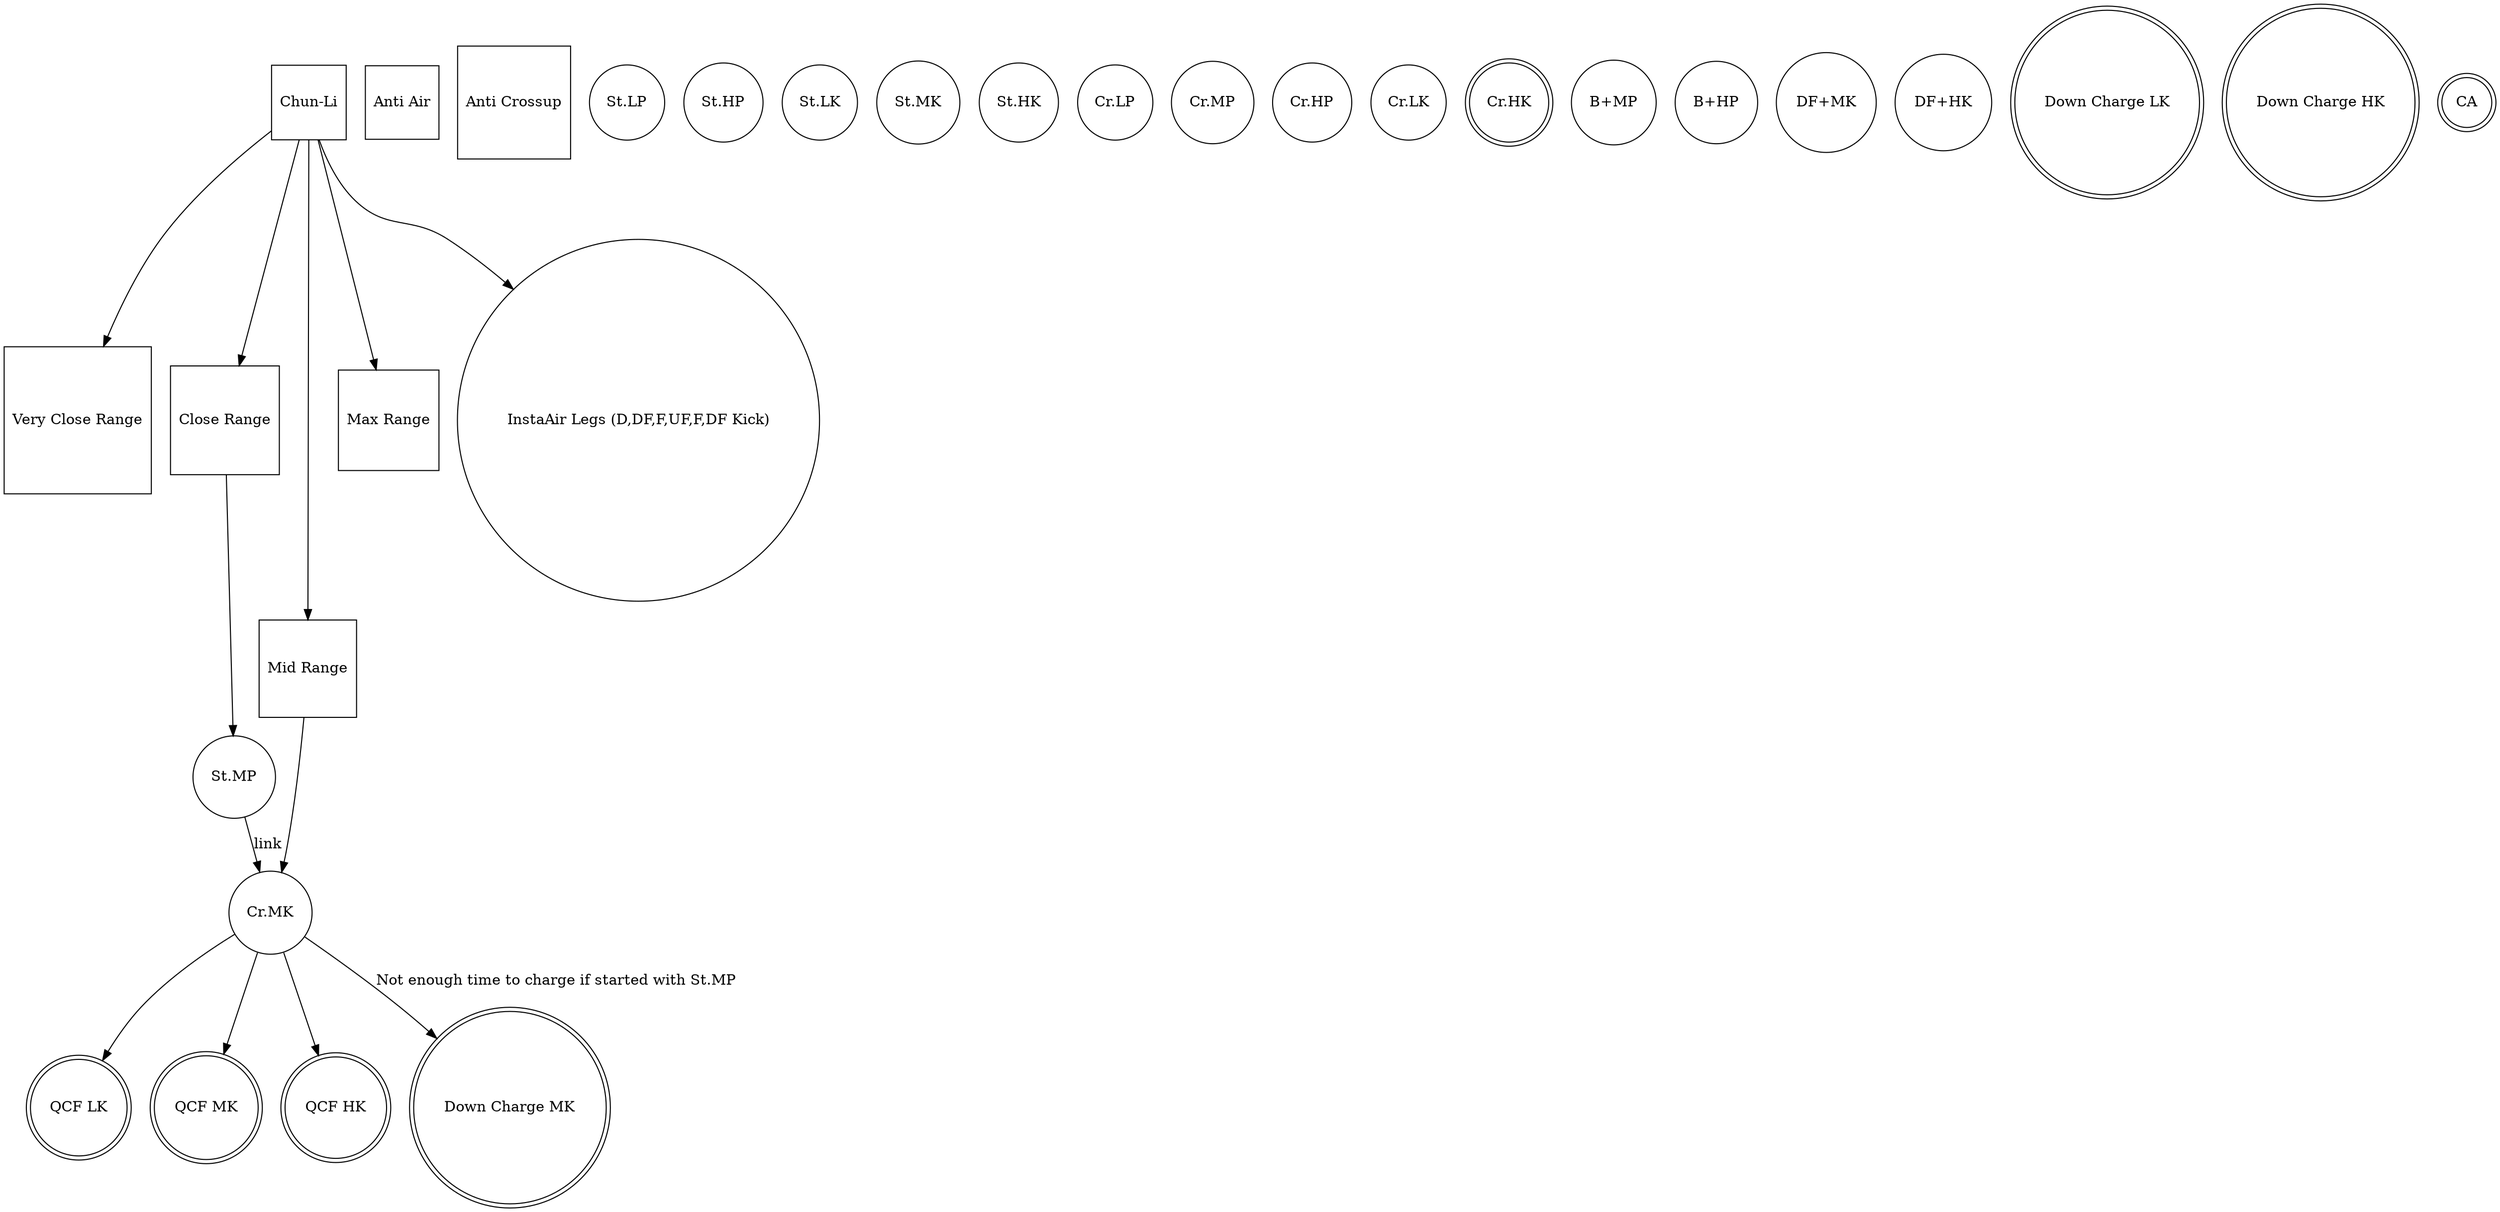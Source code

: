 digraph dfa {
  "Chun-Li" [shape=square]
  "Very Close Range" [shape=square]
  "Close Range" [shape=square]
  "Mid Range" [shape=square]
  "Max Range" [shape=square]
  "Anti Air" [shape=square]
  "Anti Crossup" [shape=square]
  "St.LP" [shape=circle]
  "St.MP" [shape=circle]
  "St.HP" [shape=circle]
  "St.LK" [shape=circle]
  "St.MK" [shape=circle]
  "St.HK" [shape=circle]
  "Cr.LP" [shape=circle]
  "Cr.MP" [shape=circle]
  "Cr.HP" [shape=circle]
  "Cr.LK" [shape=circle]
  "Cr.MK" [shape=circle]
  "Cr.HK" [shape=doublecircle]
  "QCF LK" [shape=doublecircle]
  "QCF MK" [shape=doublecircle]
  "QCF HK" [shape=doublecircle]
  "B+MP" [shape=circle]
  "B+HP" [shape=circle]
  "DF+MK" [shape=circle]
  "DF+HK" [shape=circle]
  "Down Charge LK" [shape=doublecircle]
  "Down Charge MK" [shape=doublecircle]
  "Down Charge HK" [shape=doublecircle]
  "InstaAir Legs (D,DF,F,UF,F,DF Kick)" [shape=circle]
  "CA" [shape=doublecircle]

  "Chun-Li" -> "Very Close Range"
  "Chun-Li" -> "Close Range"
  "Chun-Li" -> "Mid Range"
  "Chun-Li" -> "Max Range"
  "Chun-Li" -> "InstaAir Legs (D,DF,F,UF,F,DF Kick)"
  "Close Range" -> "St.MP"
  "St.MP" -> "Cr.MK" [label="link"]
  "Mid Range" -> "Cr.MK"

  "Cr.MK" -> "QCF LK" 
  "Cr.MK" -> "QCF MK" 
  "Cr.MK" -> "QCF HK" 

  "Cr.MK" -> "Down Charge MK"  [label="Not enough time to charge if started with St.MP"]
}
